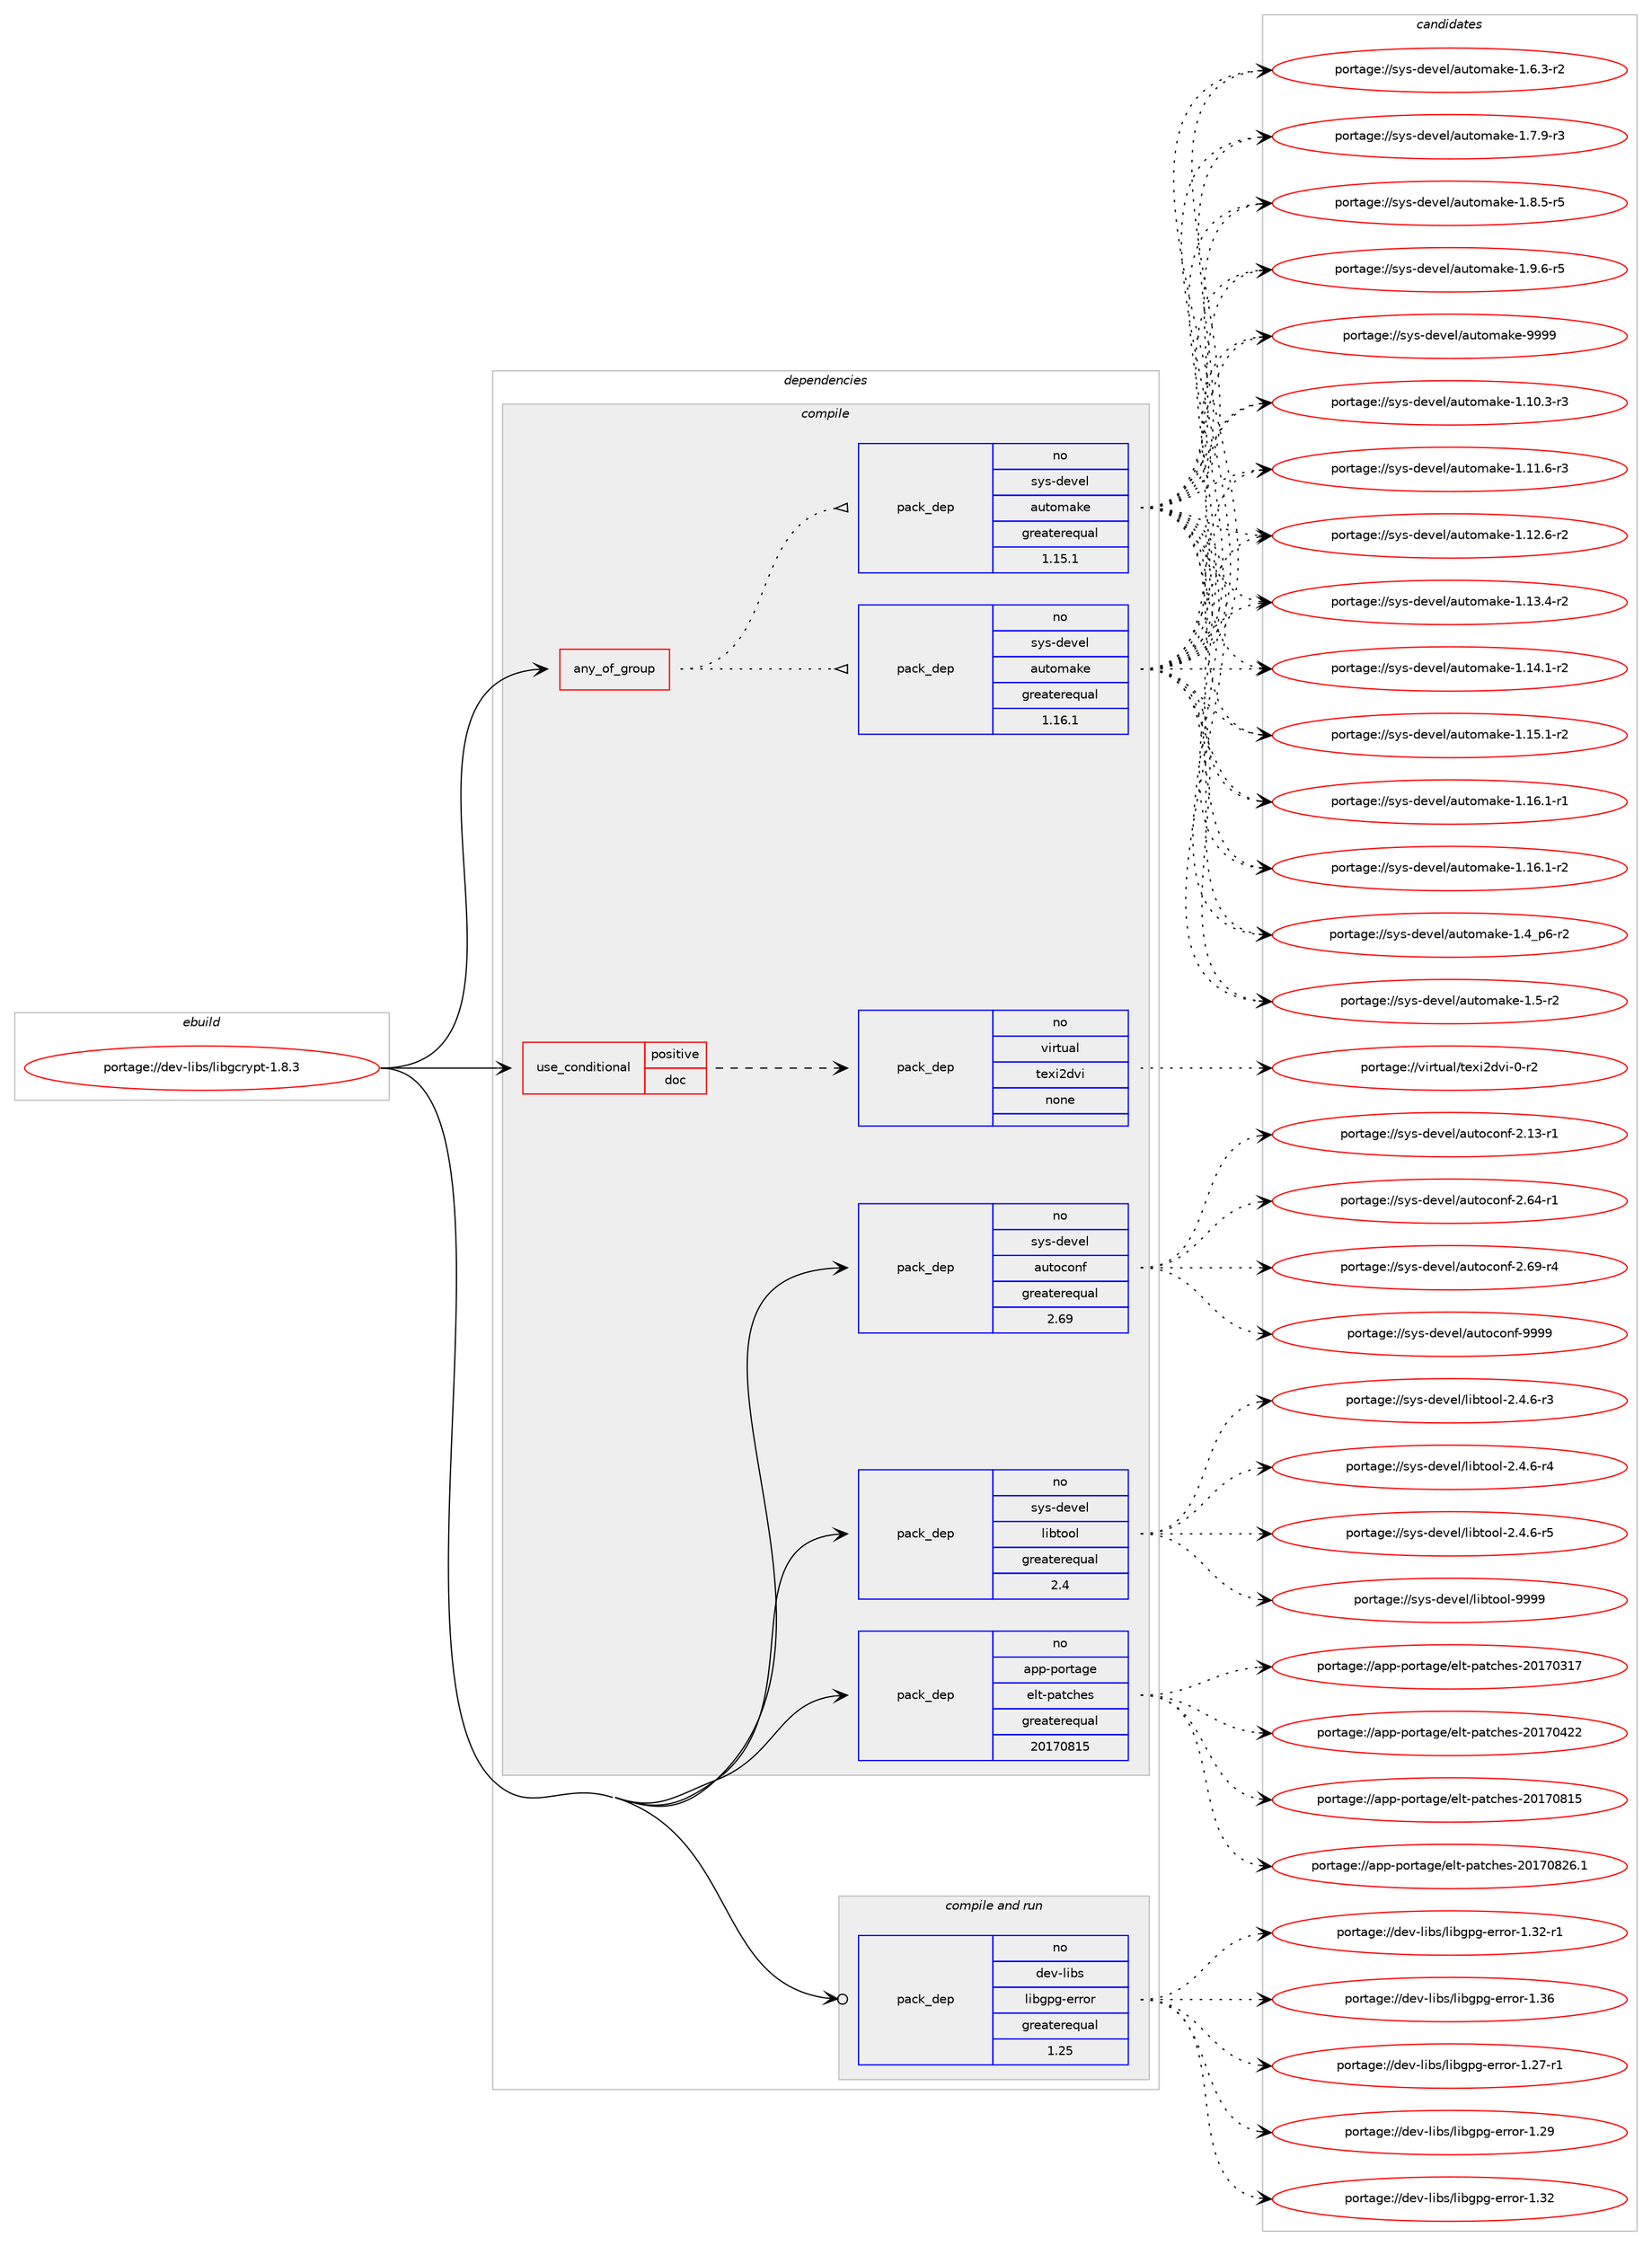 digraph prolog {

# *************
# Graph options
# *************

newrank=true;
concentrate=true;
compound=true;
graph [rankdir=LR,fontname=Helvetica,fontsize=10,ranksep=1.5];#, ranksep=2.5, nodesep=0.2];
edge  [arrowhead=vee];
node  [fontname=Helvetica,fontsize=10];

# **********
# The ebuild
# **********

subgraph cluster_leftcol {
color=gray;
rank=same;
label=<<i>ebuild</i>>;
id [label="portage://dev-libs/libgcrypt-1.8.3", color=red, width=4, href="../dev-libs/libgcrypt-1.8.3.svg"];
}

# ****************
# The dependencies
# ****************

subgraph cluster_midcol {
color=gray;
label=<<i>dependencies</i>>;
subgraph cluster_compile {
fillcolor="#eeeeee";
style=filled;
label=<<i>compile</i>>;
subgraph any2945 {
dependency100541 [label=<<TABLE BORDER="0" CELLBORDER="1" CELLSPACING="0" CELLPADDING="4"><TR><TD CELLPADDING="10">any_of_group</TD></TR></TABLE>>, shape=none, color=red];subgraph pack76548 {
dependency100542 [label=<<TABLE BORDER="0" CELLBORDER="1" CELLSPACING="0" CELLPADDING="4" WIDTH="220"><TR><TD ROWSPAN="6" CELLPADDING="30">pack_dep</TD></TR><TR><TD WIDTH="110">no</TD></TR><TR><TD>sys-devel</TD></TR><TR><TD>automake</TD></TR><TR><TD>greaterequal</TD></TR><TR><TD>1.16.1</TD></TR></TABLE>>, shape=none, color=blue];
}
dependency100541:e -> dependency100542:w [weight=20,style="dotted",arrowhead="oinv"];
subgraph pack76549 {
dependency100543 [label=<<TABLE BORDER="0" CELLBORDER="1" CELLSPACING="0" CELLPADDING="4" WIDTH="220"><TR><TD ROWSPAN="6" CELLPADDING="30">pack_dep</TD></TR><TR><TD WIDTH="110">no</TD></TR><TR><TD>sys-devel</TD></TR><TR><TD>automake</TD></TR><TR><TD>greaterequal</TD></TR><TR><TD>1.15.1</TD></TR></TABLE>>, shape=none, color=blue];
}
dependency100541:e -> dependency100543:w [weight=20,style="dotted",arrowhead="oinv"];
}
id:e -> dependency100541:w [weight=20,style="solid",arrowhead="vee"];
subgraph cond20989 {
dependency100544 [label=<<TABLE BORDER="0" CELLBORDER="1" CELLSPACING="0" CELLPADDING="4"><TR><TD ROWSPAN="3" CELLPADDING="10">use_conditional</TD></TR><TR><TD>positive</TD></TR><TR><TD>doc</TD></TR></TABLE>>, shape=none, color=red];
subgraph pack76550 {
dependency100545 [label=<<TABLE BORDER="0" CELLBORDER="1" CELLSPACING="0" CELLPADDING="4" WIDTH="220"><TR><TD ROWSPAN="6" CELLPADDING="30">pack_dep</TD></TR><TR><TD WIDTH="110">no</TD></TR><TR><TD>virtual</TD></TR><TR><TD>texi2dvi</TD></TR><TR><TD>none</TD></TR><TR><TD></TD></TR></TABLE>>, shape=none, color=blue];
}
dependency100544:e -> dependency100545:w [weight=20,style="dashed",arrowhead="vee"];
}
id:e -> dependency100544:w [weight=20,style="solid",arrowhead="vee"];
subgraph pack76551 {
dependency100546 [label=<<TABLE BORDER="0" CELLBORDER="1" CELLSPACING="0" CELLPADDING="4" WIDTH="220"><TR><TD ROWSPAN="6" CELLPADDING="30">pack_dep</TD></TR><TR><TD WIDTH="110">no</TD></TR><TR><TD>app-portage</TD></TR><TR><TD>elt-patches</TD></TR><TR><TD>greaterequal</TD></TR><TR><TD>20170815</TD></TR></TABLE>>, shape=none, color=blue];
}
id:e -> dependency100546:w [weight=20,style="solid",arrowhead="vee"];
subgraph pack76552 {
dependency100547 [label=<<TABLE BORDER="0" CELLBORDER="1" CELLSPACING="0" CELLPADDING="4" WIDTH="220"><TR><TD ROWSPAN="6" CELLPADDING="30">pack_dep</TD></TR><TR><TD WIDTH="110">no</TD></TR><TR><TD>sys-devel</TD></TR><TR><TD>autoconf</TD></TR><TR><TD>greaterequal</TD></TR><TR><TD>2.69</TD></TR></TABLE>>, shape=none, color=blue];
}
id:e -> dependency100547:w [weight=20,style="solid",arrowhead="vee"];
subgraph pack76553 {
dependency100548 [label=<<TABLE BORDER="0" CELLBORDER="1" CELLSPACING="0" CELLPADDING="4" WIDTH="220"><TR><TD ROWSPAN="6" CELLPADDING="30">pack_dep</TD></TR><TR><TD WIDTH="110">no</TD></TR><TR><TD>sys-devel</TD></TR><TR><TD>libtool</TD></TR><TR><TD>greaterequal</TD></TR><TR><TD>2.4</TD></TR></TABLE>>, shape=none, color=blue];
}
id:e -> dependency100548:w [weight=20,style="solid",arrowhead="vee"];
}
subgraph cluster_compileandrun {
fillcolor="#eeeeee";
style=filled;
label=<<i>compile and run</i>>;
subgraph pack76554 {
dependency100549 [label=<<TABLE BORDER="0" CELLBORDER="1" CELLSPACING="0" CELLPADDING="4" WIDTH="220"><TR><TD ROWSPAN="6" CELLPADDING="30">pack_dep</TD></TR><TR><TD WIDTH="110">no</TD></TR><TR><TD>dev-libs</TD></TR><TR><TD>libgpg-error</TD></TR><TR><TD>greaterequal</TD></TR><TR><TD>1.25</TD></TR></TABLE>>, shape=none, color=blue];
}
id:e -> dependency100549:w [weight=20,style="solid",arrowhead="odotvee"];
}
subgraph cluster_run {
fillcolor="#eeeeee";
style=filled;
label=<<i>run</i>>;
}
}

# **************
# The candidates
# **************

subgraph cluster_choices {
rank=same;
color=gray;
label=<<i>candidates</i>>;

subgraph choice76548 {
color=black;
nodesep=1;
choiceportage11512111545100101118101108479711711611110997107101454946494846514511451 [label="portage://sys-devel/automake-1.10.3-r3", color=red, width=4,href="../sys-devel/automake-1.10.3-r3.svg"];
choiceportage11512111545100101118101108479711711611110997107101454946494946544511451 [label="portage://sys-devel/automake-1.11.6-r3", color=red, width=4,href="../sys-devel/automake-1.11.6-r3.svg"];
choiceportage11512111545100101118101108479711711611110997107101454946495046544511450 [label="portage://sys-devel/automake-1.12.6-r2", color=red, width=4,href="../sys-devel/automake-1.12.6-r2.svg"];
choiceportage11512111545100101118101108479711711611110997107101454946495146524511450 [label="portage://sys-devel/automake-1.13.4-r2", color=red, width=4,href="../sys-devel/automake-1.13.4-r2.svg"];
choiceportage11512111545100101118101108479711711611110997107101454946495246494511450 [label="portage://sys-devel/automake-1.14.1-r2", color=red, width=4,href="../sys-devel/automake-1.14.1-r2.svg"];
choiceportage11512111545100101118101108479711711611110997107101454946495346494511450 [label="portage://sys-devel/automake-1.15.1-r2", color=red, width=4,href="../sys-devel/automake-1.15.1-r2.svg"];
choiceportage11512111545100101118101108479711711611110997107101454946495446494511449 [label="portage://sys-devel/automake-1.16.1-r1", color=red, width=4,href="../sys-devel/automake-1.16.1-r1.svg"];
choiceportage11512111545100101118101108479711711611110997107101454946495446494511450 [label="portage://sys-devel/automake-1.16.1-r2", color=red, width=4,href="../sys-devel/automake-1.16.1-r2.svg"];
choiceportage115121115451001011181011084797117116111109971071014549465295112544511450 [label="portage://sys-devel/automake-1.4_p6-r2", color=red, width=4,href="../sys-devel/automake-1.4_p6-r2.svg"];
choiceportage11512111545100101118101108479711711611110997107101454946534511450 [label="portage://sys-devel/automake-1.5-r2", color=red, width=4,href="../sys-devel/automake-1.5-r2.svg"];
choiceportage115121115451001011181011084797117116111109971071014549465446514511450 [label="portage://sys-devel/automake-1.6.3-r2", color=red, width=4,href="../sys-devel/automake-1.6.3-r2.svg"];
choiceportage115121115451001011181011084797117116111109971071014549465546574511451 [label="portage://sys-devel/automake-1.7.9-r3", color=red, width=4,href="../sys-devel/automake-1.7.9-r3.svg"];
choiceportage115121115451001011181011084797117116111109971071014549465646534511453 [label="portage://sys-devel/automake-1.8.5-r5", color=red, width=4,href="../sys-devel/automake-1.8.5-r5.svg"];
choiceportage115121115451001011181011084797117116111109971071014549465746544511453 [label="portage://sys-devel/automake-1.9.6-r5", color=red, width=4,href="../sys-devel/automake-1.9.6-r5.svg"];
choiceportage115121115451001011181011084797117116111109971071014557575757 [label="portage://sys-devel/automake-9999", color=red, width=4,href="../sys-devel/automake-9999.svg"];
dependency100542:e -> choiceportage11512111545100101118101108479711711611110997107101454946494846514511451:w [style=dotted,weight="100"];
dependency100542:e -> choiceportage11512111545100101118101108479711711611110997107101454946494946544511451:w [style=dotted,weight="100"];
dependency100542:e -> choiceportage11512111545100101118101108479711711611110997107101454946495046544511450:w [style=dotted,weight="100"];
dependency100542:e -> choiceportage11512111545100101118101108479711711611110997107101454946495146524511450:w [style=dotted,weight="100"];
dependency100542:e -> choiceportage11512111545100101118101108479711711611110997107101454946495246494511450:w [style=dotted,weight="100"];
dependency100542:e -> choiceportage11512111545100101118101108479711711611110997107101454946495346494511450:w [style=dotted,weight="100"];
dependency100542:e -> choiceportage11512111545100101118101108479711711611110997107101454946495446494511449:w [style=dotted,weight="100"];
dependency100542:e -> choiceportage11512111545100101118101108479711711611110997107101454946495446494511450:w [style=dotted,weight="100"];
dependency100542:e -> choiceportage115121115451001011181011084797117116111109971071014549465295112544511450:w [style=dotted,weight="100"];
dependency100542:e -> choiceportage11512111545100101118101108479711711611110997107101454946534511450:w [style=dotted,weight="100"];
dependency100542:e -> choiceportage115121115451001011181011084797117116111109971071014549465446514511450:w [style=dotted,weight="100"];
dependency100542:e -> choiceportage115121115451001011181011084797117116111109971071014549465546574511451:w [style=dotted,weight="100"];
dependency100542:e -> choiceportage115121115451001011181011084797117116111109971071014549465646534511453:w [style=dotted,weight="100"];
dependency100542:e -> choiceportage115121115451001011181011084797117116111109971071014549465746544511453:w [style=dotted,weight="100"];
dependency100542:e -> choiceportage115121115451001011181011084797117116111109971071014557575757:w [style=dotted,weight="100"];
}
subgraph choice76549 {
color=black;
nodesep=1;
choiceportage11512111545100101118101108479711711611110997107101454946494846514511451 [label="portage://sys-devel/automake-1.10.3-r3", color=red, width=4,href="../sys-devel/automake-1.10.3-r3.svg"];
choiceportage11512111545100101118101108479711711611110997107101454946494946544511451 [label="portage://sys-devel/automake-1.11.6-r3", color=red, width=4,href="../sys-devel/automake-1.11.6-r3.svg"];
choiceportage11512111545100101118101108479711711611110997107101454946495046544511450 [label="portage://sys-devel/automake-1.12.6-r2", color=red, width=4,href="../sys-devel/automake-1.12.6-r2.svg"];
choiceportage11512111545100101118101108479711711611110997107101454946495146524511450 [label="portage://sys-devel/automake-1.13.4-r2", color=red, width=4,href="../sys-devel/automake-1.13.4-r2.svg"];
choiceportage11512111545100101118101108479711711611110997107101454946495246494511450 [label="portage://sys-devel/automake-1.14.1-r2", color=red, width=4,href="../sys-devel/automake-1.14.1-r2.svg"];
choiceportage11512111545100101118101108479711711611110997107101454946495346494511450 [label="portage://sys-devel/automake-1.15.1-r2", color=red, width=4,href="../sys-devel/automake-1.15.1-r2.svg"];
choiceportage11512111545100101118101108479711711611110997107101454946495446494511449 [label="portage://sys-devel/automake-1.16.1-r1", color=red, width=4,href="../sys-devel/automake-1.16.1-r1.svg"];
choiceportage11512111545100101118101108479711711611110997107101454946495446494511450 [label="portage://sys-devel/automake-1.16.1-r2", color=red, width=4,href="../sys-devel/automake-1.16.1-r2.svg"];
choiceportage115121115451001011181011084797117116111109971071014549465295112544511450 [label="portage://sys-devel/automake-1.4_p6-r2", color=red, width=4,href="../sys-devel/automake-1.4_p6-r2.svg"];
choiceportage11512111545100101118101108479711711611110997107101454946534511450 [label="portage://sys-devel/automake-1.5-r2", color=red, width=4,href="../sys-devel/automake-1.5-r2.svg"];
choiceportage115121115451001011181011084797117116111109971071014549465446514511450 [label="portage://sys-devel/automake-1.6.3-r2", color=red, width=4,href="../sys-devel/automake-1.6.3-r2.svg"];
choiceportage115121115451001011181011084797117116111109971071014549465546574511451 [label="portage://sys-devel/automake-1.7.9-r3", color=red, width=4,href="../sys-devel/automake-1.7.9-r3.svg"];
choiceportage115121115451001011181011084797117116111109971071014549465646534511453 [label="portage://sys-devel/automake-1.8.5-r5", color=red, width=4,href="../sys-devel/automake-1.8.5-r5.svg"];
choiceportage115121115451001011181011084797117116111109971071014549465746544511453 [label="portage://sys-devel/automake-1.9.6-r5", color=red, width=4,href="../sys-devel/automake-1.9.6-r5.svg"];
choiceportage115121115451001011181011084797117116111109971071014557575757 [label="portage://sys-devel/automake-9999", color=red, width=4,href="../sys-devel/automake-9999.svg"];
dependency100543:e -> choiceportage11512111545100101118101108479711711611110997107101454946494846514511451:w [style=dotted,weight="100"];
dependency100543:e -> choiceportage11512111545100101118101108479711711611110997107101454946494946544511451:w [style=dotted,weight="100"];
dependency100543:e -> choiceportage11512111545100101118101108479711711611110997107101454946495046544511450:w [style=dotted,weight="100"];
dependency100543:e -> choiceportage11512111545100101118101108479711711611110997107101454946495146524511450:w [style=dotted,weight="100"];
dependency100543:e -> choiceportage11512111545100101118101108479711711611110997107101454946495246494511450:w [style=dotted,weight="100"];
dependency100543:e -> choiceportage11512111545100101118101108479711711611110997107101454946495346494511450:w [style=dotted,weight="100"];
dependency100543:e -> choiceportage11512111545100101118101108479711711611110997107101454946495446494511449:w [style=dotted,weight="100"];
dependency100543:e -> choiceportage11512111545100101118101108479711711611110997107101454946495446494511450:w [style=dotted,weight="100"];
dependency100543:e -> choiceportage115121115451001011181011084797117116111109971071014549465295112544511450:w [style=dotted,weight="100"];
dependency100543:e -> choiceportage11512111545100101118101108479711711611110997107101454946534511450:w [style=dotted,weight="100"];
dependency100543:e -> choiceportage115121115451001011181011084797117116111109971071014549465446514511450:w [style=dotted,weight="100"];
dependency100543:e -> choiceportage115121115451001011181011084797117116111109971071014549465546574511451:w [style=dotted,weight="100"];
dependency100543:e -> choiceportage115121115451001011181011084797117116111109971071014549465646534511453:w [style=dotted,weight="100"];
dependency100543:e -> choiceportage115121115451001011181011084797117116111109971071014549465746544511453:w [style=dotted,weight="100"];
dependency100543:e -> choiceportage115121115451001011181011084797117116111109971071014557575757:w [style=dotted,weight="100"];
}
subgraph choice76550 {
color=black;
nodesep=1;
choiceportage11810511411611797108471161011201055010011810545484511450 [label="portage://virtual/texi2dvi-0-r2", color=red, width=4,href="../virtual/texi2dvi-0-r2.svg"];
dependency100545:e -> choiceportage11810511411611797108471161011201055010011810545484511450:w [style=dotted,weight="100"];
}
subgraph choice76551 {
color=black;
nodesep=1;
choiceportage97112112451121111141169710310147101108116451129711699104101115455048495548514955 [label="portage://app-portage/elt-patches-20170317", color=red, width=4,href="../app-portage/elt-patches-20170317.svg"];
choiceportage97112112451121111141169710310147101108116451129711699104101115455048495548525050 [label="portage://app-portage/elt-patches-20170422", color=red, width=4,href="../app-portage/elt-patches-20170422.svg"];
choiceportage97112112451121111141169710310147101108116451129711699104101115455048495548564953 [label="portage://app-portage/elt-patches-20170815", color=red, width=4,href="../app-portage/elt-patches-20170815.svg"];
choiceportage971121124511211111411697103101471011081164511297116991041011154550484955485650544649 [label="portage://app-portage/elt-patches-20170826.1", color=red, width=4,href="../app-portage/elt-patches-20170826.1.svg"];
dependency100546:e -> choiceportage97112112451121111141169710310147101108116451129711699104101115455048495548514955:w [style=dotted,weight="100"];
dependency100546:e -> choiceportage97112112451121111141169710310147101108116451129711699104101115455048495548525050:w [style=dotted,weight="100"];
dependency100546:e -> choiceportage97112112451121111141169710310147101108116451129711699104101115455048495548564953:w [style=dotted,weight="100"];
dependency100546:e -> choiceportage971121124511211111411697103101471011081164511297116991041011154550484955485650544649:w [style=dotted,weight="100"];
}
subgraph choice76552 {
color=black;
nodesep=1;
choiceportage1151211154510010111810110847971171161119911111010245504649514511449 [label="portage://sys-devel/autoconf-2.13-r1", color=red, width=4,href="../sys-devel/autoconf-2.13-r1.svg"];
choiceportage1151211154510010111810110847971171161119911111010245504654524511449 [label="portage://sys-devel/autoconf-2.64-r1", color=red, width=4,href="../sys-devel/autoconf-2.64-r1.svg"];
choiceportage1151211154510010111810110847971171161119911111010245504654574511452 [label="portage://sys-devel/autoconf-2.69-r4", color=red, width=4,href="../sys-devel/autoconf-2.69-r4.svg"];
choiceportage115121115451001011181011084797117116111991111101024557575757 [label="portage://sys-devel/autoconf-9999", color=red, width=4,href="../sys-devel/autoconf-9999.svg"];
dependency100547:e -> choiceportage1151211154510010111810110847971171161119911111010245504649514511449:w [style=dotted,weight="100"];
dependency100547:e -> choiceportage1151211154510010111810110847971171161119911111010245504654524511449:w [style=dotted,weight="100"];
dependency100547:e -> choiceportage1151211154510010111810110847971171161119911111010245504654574511452:w [style=dotted,weight="100"];
dependency100547:e -> choiceportage115121115451001011181011084797117116111991111101024557575757:w [style=dotted,weight="100"];
}
subgraph choice76553 {
color=black;
nodesep=1;
choiceportage1151211154510010111810110847108105981161111111084550465246544511451 [label="portage://sys-devel/libtool-2.4.6-r3", color=red, width=4,href="../sys-devel/libtool-2.4.6-r3.svg"];
choiceportage1151211154510010111810110847108105981161111111084550465246544511452 [label="portage://sys-devel/libtool-2.4.6-r4", color=red, width=4,href="../sys-devel/libtool-2.4.6-r4.svg"];
choiceportage1151211154510010111810110847108105981161111111084550465246544511453 [label="portage://sys-devel/libtool-2.4.6-r5", color=red, width=4,href="../sys-devel/libtool-2.4.6-r5.svg"];
choiceportage1151211154510010111810110847108105981161111111084557575757 [label="portage://sys-devel/libtool-9999", color=red, width=4,href="../sys-devel/libtool-9999.svg"];
dependency100548:e -> choiceportage1151211154510010111810110847108105981161111111084550465246544511451:w [style=dotted,weight="100"];
dependency100548:e -> choiceportage1151211154510010111810110847108105981161111111084550465246544511452:w [style=dotted,weight="100"];
dependency100548:e -> choiceportage1151211154510010111810110847108105981161111111084550465246544511453:w [style=dotted,weight="100"];
dependency100548:e -> choiceportage1151211154510010111810110847108105981161111111084557575757:w [style=dotted,weight="100"];
}
subgraph choice76554 {
color=black;
nodesep=1;
choiceportage100101118451081059811547108105981031121034510111411411111445494650554511449 [label="portage://dev-libs/libgpg-error-1.27-r1", color=red, width=4,href="../dev-libs/libgpg-error-1.27-r1.svg"];
choiceportage10010111845108105981154710810598103112103451011141141111144549465057 [label="portage://dev-libs/libgpg-error-1.29", color=red, width=4,href="../dev-libs/libgpg-error-1.29.svg"];
choiceportage10010111845108105981154710810598103112103451011141141111144549465150 [label="portage://dev-libs/libgpg-error-1.32", color=red, width=4,href="../dev-libs/libgpg-error-1.32.svg"];
choiceportage100101118451081059811547108105981031121034510111411411111445494651504511449 [label="portage://dev-libs/libgpg-error-1.32-r1", color=red, width=4,href="../dev-libs/libgpg-error-1.32-r1.svg"];
choiceportage10010111845108105981154710810598103112103451011141141111144549465154 [label="portage://dev-libs/libgpg-error-1.36", color=red, width=4,href="../dev-libs/libgpg-error-1.36.svg"];
dependency100549:e -> choiceportage100101118451081059811547108105981031121034510111411411111445494650554511449:w [style=dotted,weight="100"];
dependency100549:e -> choiceportage10010111845108105981154710810598103112103451011141141111144549465057:w [style=dotted,weight="100"];
dependency100549:e -> choiceportage10010111845108105981154710810598103112103451011141141111144549465150:w [style=dotted,weight="100"];
dependency100549:e -> choiceportage100101118451081059811547108105981031121034510111411411111445494651504511449:w [style=dotted,weight="100"];
dependency100549:e -> choiceportage10010111845108105981154710810598103112103451011141141111144549465154:w [style=dotted,weight="100"];
}
}

}
